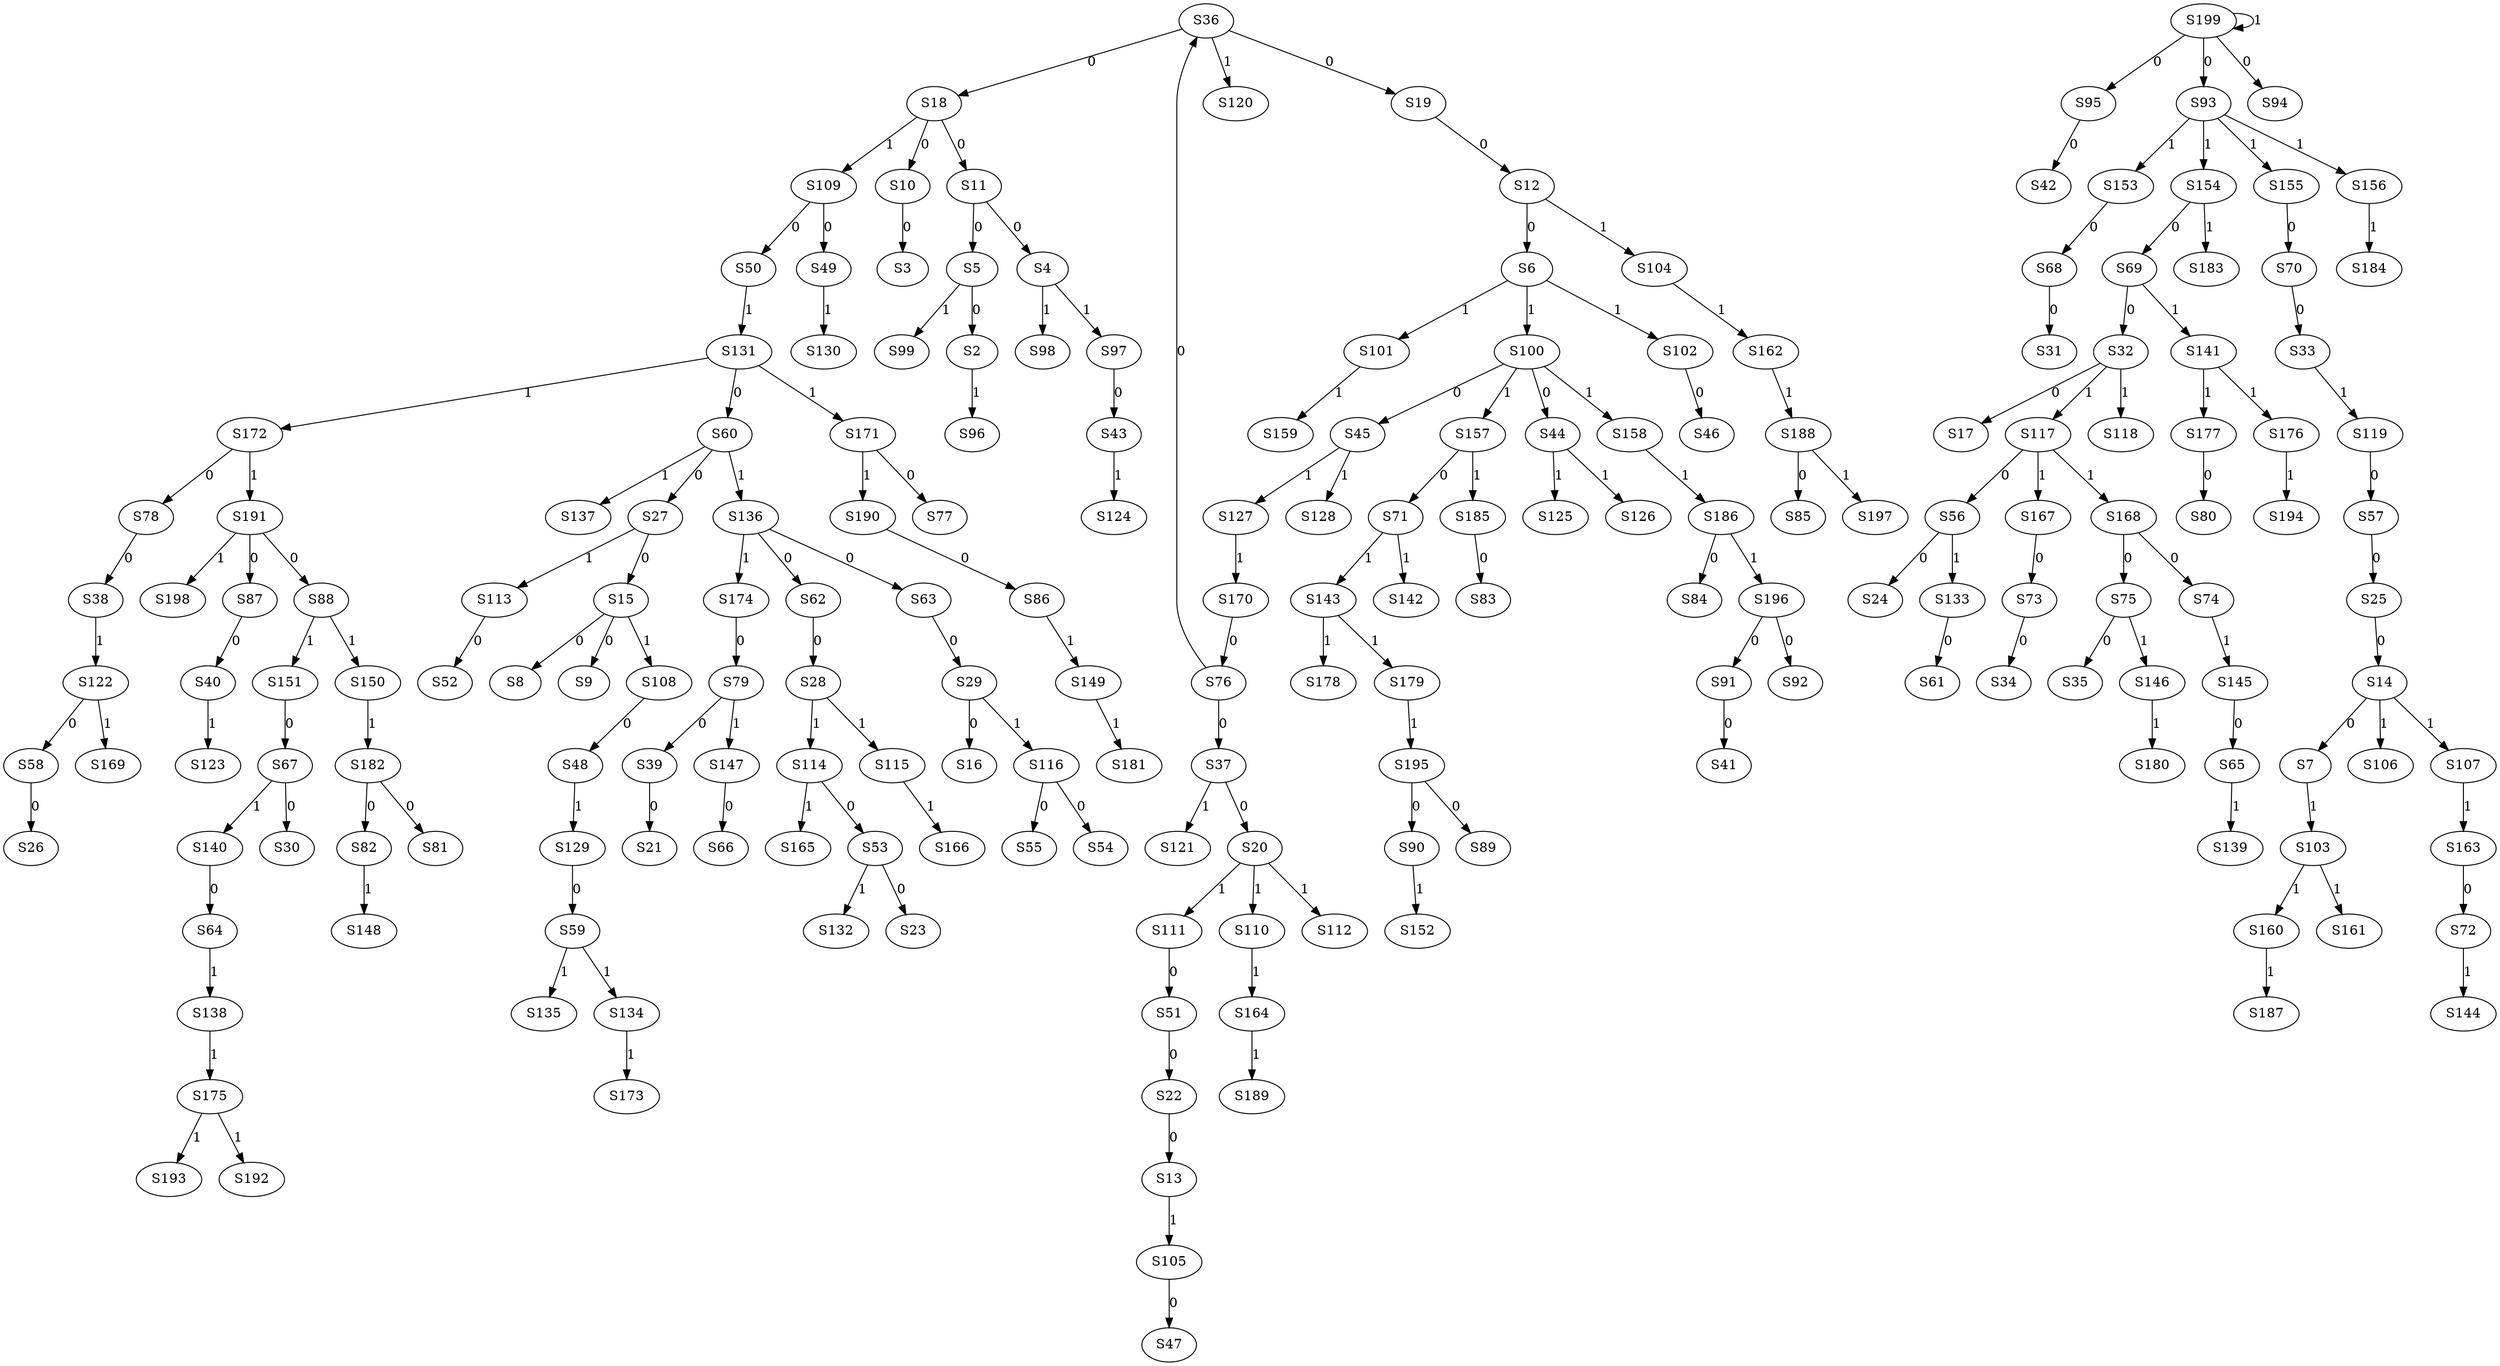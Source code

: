 strict digraph {
	S5 -> S2 [ label = 0 ];
	S10 -> S3 [ label = 0 ];
	S11 -> S4 [ label = 0 ];
	S11 -> S5 [ label = 0 ];
	S12 -> S6 [ label = 0 ];
	S14 -> S7 [ label = 0 ];
	S15 -> S8 [ label = 0 ];
	S15 -> S9 [ label = 0 ];
	S18 -> S10 [ label = 0 ];
	S18 -> S11 [ label = 0 ];
	S19 -> S12 [ label = 0 ];
	S22 -> S13 [ label = 0 ];
	S25 -> S14 [ label = 0 ];
	S27 -> S15 [ label = 0 ];
	S29 -> S16 [ label = 0 ];
	S32 -> S17 [ label = 0 ];
	S36 -> S18 [ label = 0 ];
	S36 -> S19 [ label = 0 ];
	S37 -> S20 [ label = 0 ];
	S39 -> S21 [ label = 0 ];
	S51 -> S22 [ label = 0 ];
	S53 -> S23 [ label = 0 ];
	S56 -> S24 [ label = 0 ];
	S57 -> S25 [ label = 0 ];
	S58 -> S26 [ label = 0 ];
	S60 -> S27 [ label = 0 ];
	S62 -> S28 [ label = 0 ];
	S63 -> S29 [ label = 0 ];
	S67 -> S30 [ label = 0 ];
	S68 -> S31 [ label = 0 ];
	S69 -> S32 [ label = 0 ];
	S70 -> S33 [ label = 0 ];
	S73 -> S34 [ label = 0 ];
	S75 -> S35 [ label = 0 ];
	S76 -> S36 [ label = 0 ];
	S76 -> S37 [ label = 0 ];
	S78 -> S38 [ label = 0 ];
	S79 -> S39 [ label = 0 ];
	S87 -> S40 [ label = 0 ];
	S91 -> S41 [ label = 0 ];
	S95 -> S42 [ label = 0 ];
	S97 -> S43 [ label = 0 ];
	S100 -> S44 [ label = 0 ];
	S100 -> S45 [ label = 0 ];
	S102 -> S46 [ label = 0 ];
	S105 -> S47 [ label = 0 ];
	S108 -> S48 [ label = 0 ];
	S109 -> S49 [ label = 0 ];
	S109 -> S50 [ label = 0 ];
	S111 -> S51 [ label = 0 ];
	S113 -> S52 [ label = 0 ];
	S114 -> S53 [ label = 0 ];
	S116 -> S54 [ label = 0 ];
	S116 -> S55 [ label = 0 ];
	S117 -> S56 [ label = 0 ];
	S119 -> S57 [ label = 0 ];
	S122 -> S58 [ label = 0 ];
	S129 -> S59 [ label = 0 ];
	S131 -> S60 [ label = 0 ];
	S133 -> S61 [ label = 0 ];
	S136 -> S62 [ label = 0 ];
	S136 -> S63 [ label = 0 ];
	S140 -> S64 [ label = 0 ];
	S145 -> S65 [ label = 0 ];
	S147 -> S66 [ label = 0 ];
	S151 -> S67 [ label = 0 ];
	S153 -> S68 [ label = 0 ];
	S154 -> S69 [ label = 0 ];
	S155 -> S70 [ label = 0 ];
	S157 -> S71 [ label = 0 ];
	S163 -> S72 [ label = 0 ];
	S167 -> S73 [ label = 0 ];
	S168 -> S74 [ label = 0 ];
	S168 -> S75 [ label = 0 ];
	S170 -> S76 [ label = 0 ];
	S171 -> S77 [ label = 0 ];
	S172 -> S78 [ label = 0 ];
	S174 -> S79 [ label = 0 ];
	S177 -> S80 [ label = 0 ];
	S182 -> S81 [ label = 0 ];
	S182 -> S82 [ label = 0 ];
	S185 -> S83 [ label = 0 ];
	S186 -> S84 [ label = 0 ];
	S188 -> S85 [ label = 0 ];
	S190 -> S86 [ label = 0 ];
	S191 -> S87 [ label = 0 ];
	S191 -> S88 [ label = 0 ];
	S195 -> S89 [ label = 0 ];
	S195 -> S90 [ label = 0 ];
	S196 -> S91 [ label = 0 ];
	S196 -> S92 [ label = 0 ];
	S199 -> S93 [ label = 0 ];
	S199 -> S94 [ label = 0 ];
	S199 -> S95 [ label = 0 ];
	S2 -> S96 [ label = 1 ];
	S4 -> S97 [ label = 1 ];
	S4 -> S98 [ label = 1 ];
	S5 -> S99 [ label = 1 ];
	S6 -> S100 [ label = 1 ];
	S6 -> S101 [ label = 1 ];
	S6 -> S102 [ label = 1 ];
	S7 -> S103 [ label = 1 ];
	S12 -> S104 [ label = 1 ];
	S13 -> S105 [ label = 1 ];
	S14 -> S106 [ label = 1 ];
	S14 -> S107 [ label = 1 ];
	S15 -> S108 [ label = 1 ];
	S18 -> S109 [ label = 1 ];
	S20 -> S110 [ label = 1 ];
	S20 -> S111 [ label = 1 ];
	S20 -> S112 [ label = 1 ];
	S27 -> S113 [ label = 1 ];
	S28 -> S114 [ label = 1 ];
	S28 -> S115 [ label = 1 ];
	S29 -> S116 [ label = 1 ];
	S32 -> S117 [ label = 1 ];
	S32 -> S118 [ label = 1 ];
	S33 -> S119 [ label = 1 ];
	S36 -> S120 [ label = 1 ];
	S37 -> S121 [ label = 1 ];
	S38 -> S122 [ label = 1 ];
	S40 -> S123 [ label = 1 ];
	S43 -> S124 [ label = 1 ];
	S44 -> S125 [ label = 1 ];
	S44 -> S126 [ label = 1 ];
	S45 -> S127 [ label = 1 ];
	S45 -> S128 [ label = 1 ];
	S48 -> S129 [ label = 1 ];
	S49 -> S130 [ label = 1 ];
	S50 -> S131 [ label = 1 ];
	S53 -> S132 [ label = 1 ];
	S56 -> S133 [ label = 1 ];
	S59 -> S134 [ label = 1 ];
	S59 -> S135 [ label = 1 ];
	S60 -> S136 [ label = 1 ];
	S60 -> S137 [ label = 1 ];
	S64 -> S138 [ label = 1 ];
	S65 -> S139 [ label = 1 ];
	S67 -> S140 [ label = 1 ];
	S69 -> S141 [ label = 1 ];
	S71 -> S142 [ label = 1 ];
	S71 -> S143 [ label = 1 ];
	S72 -> S144 [ label = 1 ];
	S74 -> S145 [ label = 1 ];
	S75 -> S146 [ label = 1 ];
	S79 -> S147 [ label = 1 ];
	S82 -> S148 [ label = 1 ];
	S86 -> S149 [ label = 1 ];
	S88 -> S150 [ label = 1 ];
	S88 -> S151 [ label = 1 ];
	S90 -> S152 [ label = 1 ];
	S93 -> S153 [ label = 1 ];
	S93 -> S154 [ label = 1 ];
	S93 -> S155 [ label = 1 ];
	S93 -> S156 [ label = 1 ];
	S100 -> S157 [ label = 1 ];
	S100 -> S158 [ label = 1 ];
	S101 -> S159 [ label = 1 ];
	S103 -> S160 [ label = 1 ];
	S103 -> S161 [ label = 1 ];
	S104 -> S162 [ label = 1 ];
	S107 -> S163 [ label = 1 ];
	S110 -> S164 [ label = 1 ];
	S114 -> S165 [ label = 1 ];
	S115 -> S166 [ label = 1 ];
	S117 -> S167 [ label = 1 ];
	S117 -> S168 [ label = 1 ];
	S122 -> S169 [ label = 1 ];
	S127 -> S170 [ label = 1 ];
	S131 -> S171 [ label = 1 ];
	S131 -> S172 [ label = 1 ];
	S134 -> S173 [ label = 1 ];
	S136 -> S174 [ label = 1 ];
	S138 -> S175 [ label = 1 ];
	S141 -> S176 [ label = 1 ];
	S141 -> S177 [ label = 1 ];
	S143 -> S178 [ label = 1 ];
	S143 -> S179 [ label = 1 ];
	S146 -> S180 [ label = 1 ];
	S149 -> S181 [ label = 1 ];
	S150 -> S182 [ label = 1 ];
	S154 -> S183 [ label = 1 ];
	S156 -> S184 [ label = 1 ];
	S157 -> S185 [ label = 1 ];
	S158 -> S186 [ label = 1 ];
	S160 -> S187 [ label = 1 ];
	S162 -> S188 [ label = 1 ];
	S164 -> S189 [ label = 1 ];
	S171 -> S190 [ label = 1 ];
	S172 -> S191 [ label = 1 ];
	S175 -> S192 [ label = 1 ];
	S175 -> S193 [ label = 1 ];
	S176 -> S194 [ label = 1 ];
	S179 -> S195 [ label = 1 ];
	S186 -> S196 [ label = 1 ];
	S188 -> S197 [ label = 1 ];
	S191 -> S198 [ label = 1 ];
	S199 -> S199 [ label = 1 ];
}
